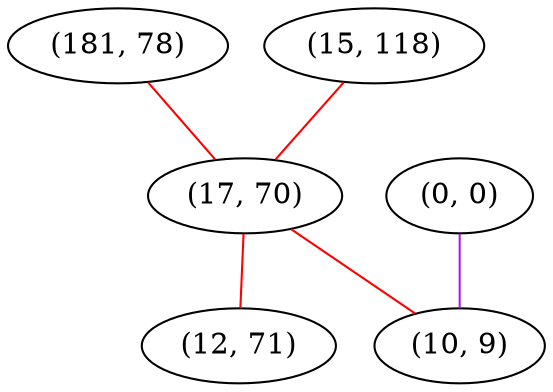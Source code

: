 graph "" {
"(181, 78)";
"(15, 118)";
"(0, 0)";
"(17, 70)";
"(12, 71)";
"(10, 9)";
"(181, 78)" -- "(17, 70)"  [color=red, key=0, weight=1];
"(15, 118)" -- "(17, 70)"  [color=red, key=0, weight=1];
"(0, 0)" -- "(10, 9)"  [color=purple, key=0, weight=4];
"(17, 70)" -- "(12, 71)"  [color=red, key=0, weight=1];
"(17, 70)" -- "(10, 9)"  [color=red, key=0, weight=1];
}
